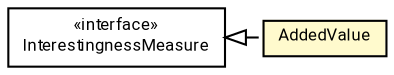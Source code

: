 #!/usr/local/bin/dot
#
# Class diagram 
# Generated by UMLGraph version R5_7_2-60-g0e99a6 (http://www.spinellis.gr/umlgraph/)
#

digraph G {
	graph [fontnames="svg"]
	edge [fontname="Roboto",fontsize=7,labelfontname="Roboto",labelfontsize=7,color="black"];
	node [fontname="Roboto",fontcolor="black",fontsize=8,shape=plaintext,margin=0,width=0,height=0];
	nodesep=0.15;
	ranksep=0.25;
	rankdir=LR;
	// de.lmu.ifi.dbs.elki.algorithm.itemsetmining.associationrules.interest.InterestingnessMeasure
	c1456882 [label=<<table title="de.lmu.ifi.dbs.elki.algorithm.itemsetmining.associationrules.interest.InterestingnessMeasure" border="0" cellborder="1" cellspacing="0" cellpadding="2" href="InterestingnessMeasure.html" target="_parent">
		<tr><td><table border="0" cellspacing="0" cellpadding="1">
		<tr><td align="center" balign="center"> &#171;interface&#187; </td></tr>
		<tr><td align="center" balign="center"> <font face="Roboto">InterestingnessMeasure</font> </td></tr>
		</table></td></tr>
		</table>>, URL="InterestingnessMeasure.html"];
	// de.lmu.ifi.dbs.elki.algorithm.itemsetmining.associationrules.interest.AddedValue
	c1456886 [label=<<table title="de.lmu.ifi.dbs.elki.algorithm.itemsetmining.associationrules.interest.AddedValue" border="0" cellborder="1" cellspacing="0" cellpadding="2" bgcolor="lemonChiffon" href="AddedValue.html" target="_parent">
		<tr><td><table border="0" cellspacing="0" cellpadding="1">
		<tr><td align="center" balign="center"> <font face="Roboto">AddedValue</font> </td></tr>
		</table></td></tr>
		</table>>, URL="AddedValue.html"];
	// de.lmu.ifi.dbs.elki.algorithm.itemsetmining.associationrules.interest.AddedValue implements de.lmu.ifi.dbs.elki.algorithm.itemsetmining.associationrules.interest.InterestingnessMeasure
	c1456882 -> c1456886 [arrowtail=empty,style=dashed,dir=back,weight=9];
}

